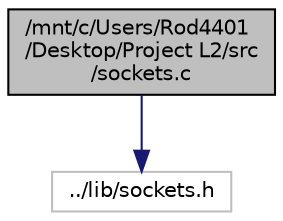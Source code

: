 digraph "/mnt/c/Users/Rod4401/Desktop/Project L2/src/sockets.c"
{
 // LATEX_PDF_SIZE
  edge [fontname="Helvetica",fontsize="10",labelfontname="Helvetica",labelfontsize="10"];
  node [fontname="Helvetica",fontsize="10",shape=record];
  Node1 [label="/mnt/c/Users/Rod4401\l/Desktop/Project L2/src\l/sockets.c",height=0.2,width=0.4,color="black", fillcolor="grey75", style="filled", fontcolor="black",tooltip="Contient l'implémentation des fonctions de réseau pour jouer en multijoueur."];
  Node1 -> Node2 [color="midnightblue",fontsize="10",style="solid",fontname="Helvetica"];
  Node2 [label="../lib/sockets.h",height=0.2,width=0.4,color="grey75", fillcolor="white", style="filled",tooltip=" "];
}
